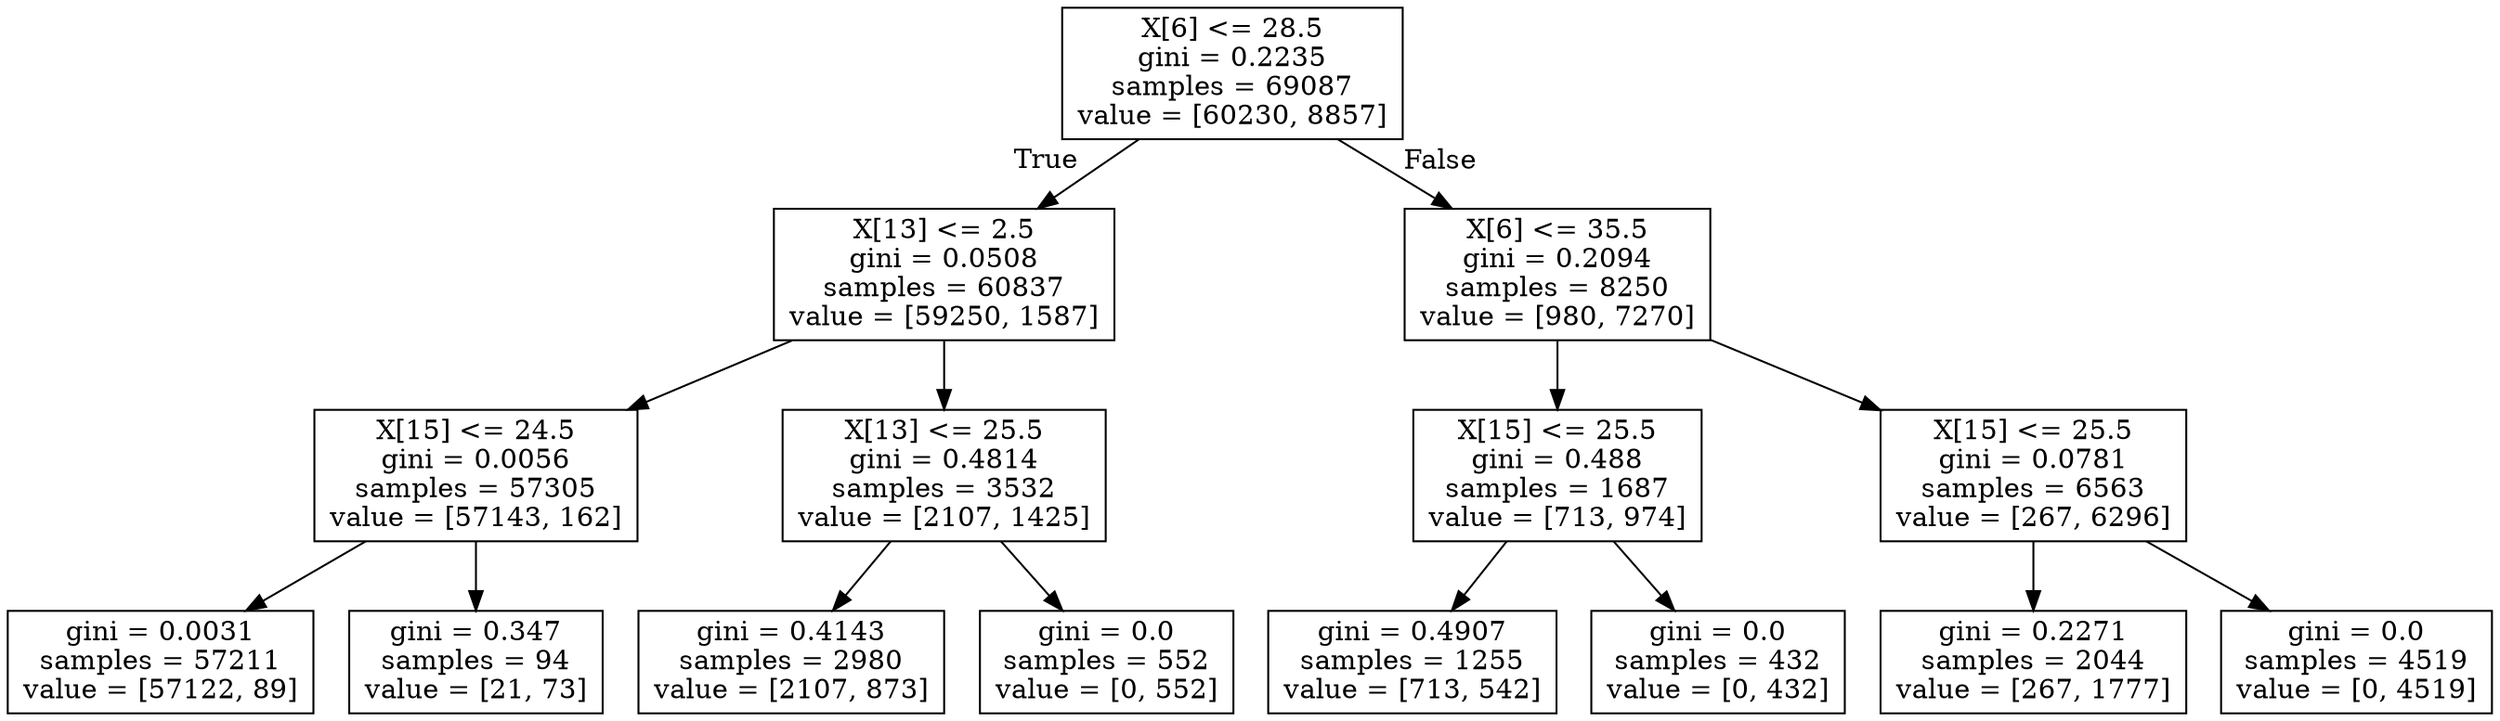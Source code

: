 digraph Tree {
node [shape=box] ;
0 [label="X[6] <= 28.5\ngini = 0.2235\nsamples = 69087\nvalue = [60230, 8857]"] ;
1 [label="X[13] <= 2.5\ngini = 0.0508\nsamples = 60837\nvalue = [59250, 1587]"] ;
0 -> 1 [labeldistance=2.5, labelangle=45, headlabel="True"] ;
2 [label="X[15] <= 24.5\ngini = 0.0056\nsamples = 57305\nvalue = [57143, 162]"] ;
1 -> 2 ;
3 [label="gini = 0.0031\nsamples = 57211\nvalue = [57122, 89]"] ;
2 -> 3 ;
4 [label="gini = 0.347\nsamples = 94\nvalue = [21, 73]"] ;
2 -> 4 ;
5 [label="X[13] <= 25.5\ngini = 0.4814\nsamples = 3532\nvalue = [2107, 1425]"] ;
1 -> 5 ;
6 [label="gini = 0.4143\nsamples = 2980\nvalue = [2107, 873]"] ;
5 -> 6 ;
7 [label="gini = 0.0\nsamples = 552\nvalue = [0, 552]"] ;
5 -> 7 ;
8 [label="X[6] <= 35.5\ngini = 0.2094\nsamples = 8250\nvalue = [980, 7270]"] ;
0 -> 8 [labeldistance=2.5, labelangle=-45, headlabel="False"] ;
9 [label="X[15] <= 25.5\ngini = 0.488\nsamples = 1687\nvalue = [713, 974]"] ;
8 -> 9 ;
10 [label="gini = 0.4907\nsamples = 1255\nvalue = [713, 542]"] ;
9 -> 10 ;
11 [label="gini = 0.0\nsamples = 432\nvalue = [0, 432]"] ;
9 -> 11 ;
12 [label="X[15] <= 25.5\ngini = 0.0781\nsamples = 6563\nvalue = [267, 6296]"] ;
8 -> 12 ;
13 [label="gini = 0.2271\nsamples = 2044\nvalue = [267, 1777]"] ;
12 -> 13 ;
14 [label="gini = 0.0\nsamples = 4519\nvalue = [0, 4519]"] ;
12 -> 14 ;
}